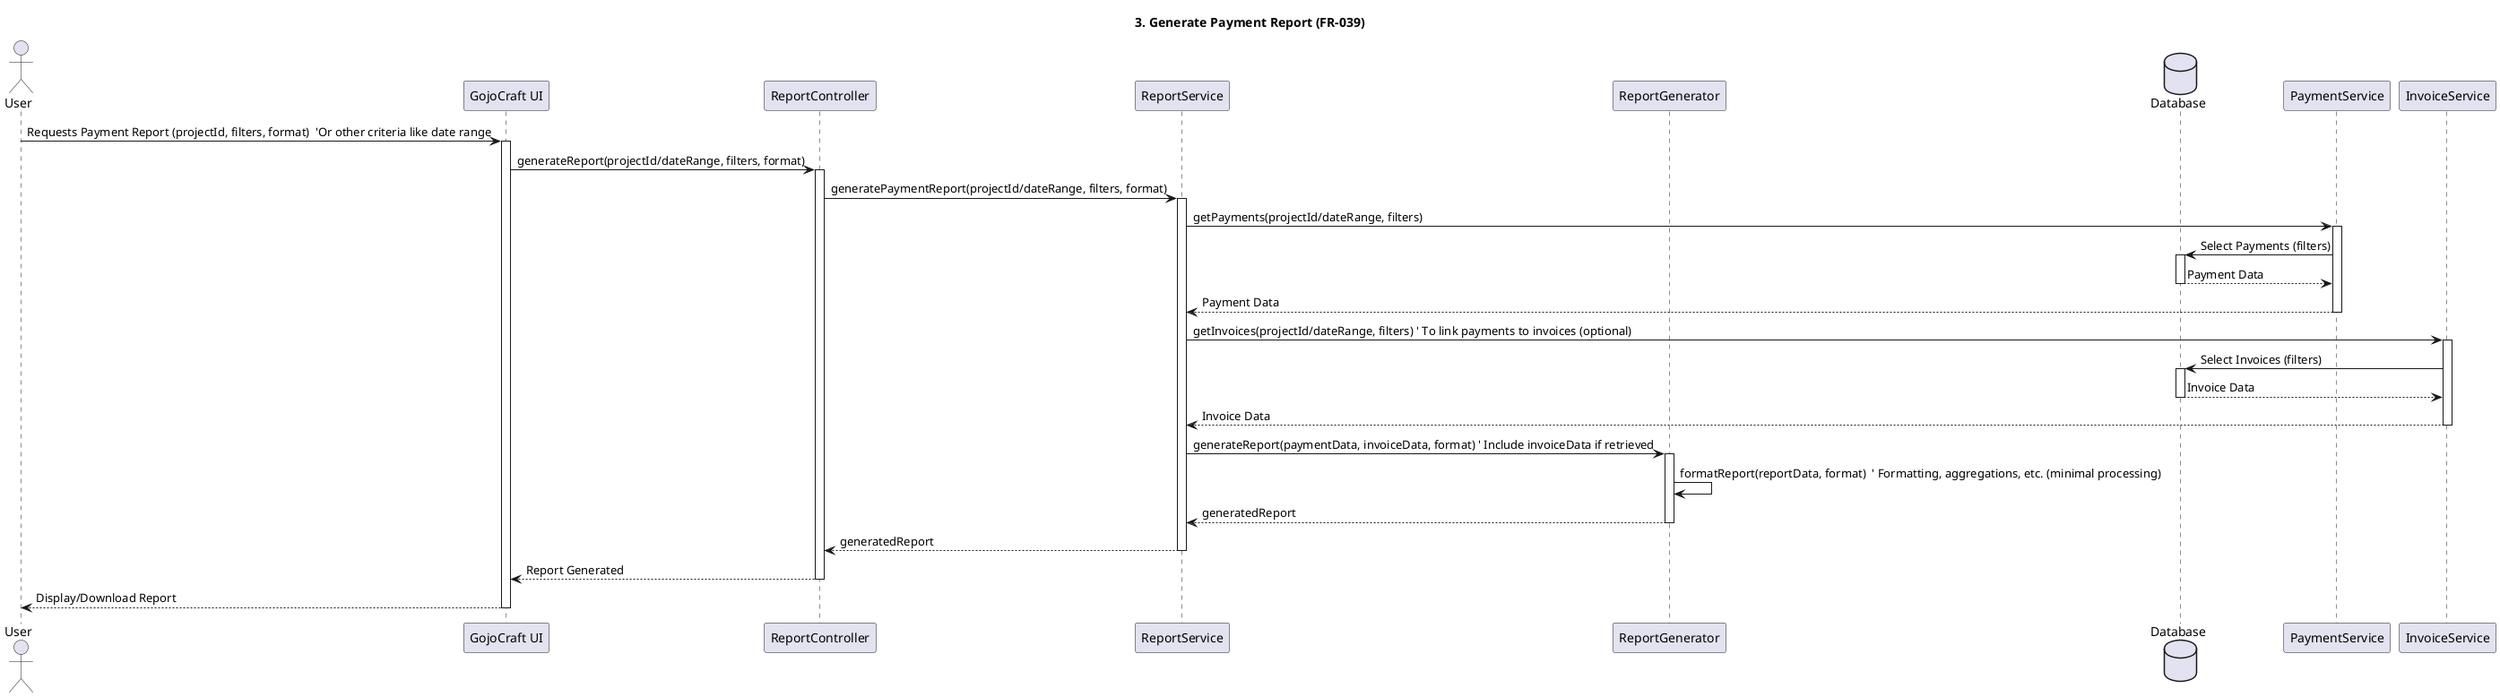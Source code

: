 @startuml
title 3. Generate Payment Report (FR-039)
actor User as U
participant "GojoCraft UI" as UI
participant "ReportController" as RC
participant "ReportService" as RS
participant "ReportGenerator" as RG
database Database
participant "PaymentService" as PayS
participant "InvoiceService" as InvS

U -> UI: Requests Payment Report (projectId, filters, format)  'Or other criteria like date range
activate UI
UI -> RC: generateReport(projectId/dateRange, filters, format)
activate RC
RC -> RS: generatePaymentReport(projectId/dateRange, filters, format)
activate RS

RS -> PayS: getPayments(projectId/dateRange, filters)
activate PayS
PayS -> Database: Select Payments (filters)
activate Database
Database --> PayS: Payment Data
deactivate Database
PayS --> RS: Payment Data
deactivate PayS

RS -> InvS: getInvoices(projectId/dateRange, filters) ' To link payments to invoices (optional)
activate InvS
InvS -> Database: Select Invoices (filters)
activate Database
Database --> InvS: Invoice Data
deactivate Database
InvS --> RS: Invoice Data
deactivate InvS


RS -> RG: generateReport(paymentData, invoiceData, format) ' Include invoiceData if retrieved
activate RG
RG -> RG: formatReport(reportData, format)  ' Formatting, aggregations, etc. (minimal processing)
RG --> RS: generatedReport
deactivate RG
RS --> RC: generatedReport
deactivate RS
RC --> UI: Report Generated
deactivate RC
UI --> U: Display/Download Report
deactivate UI
@enduml